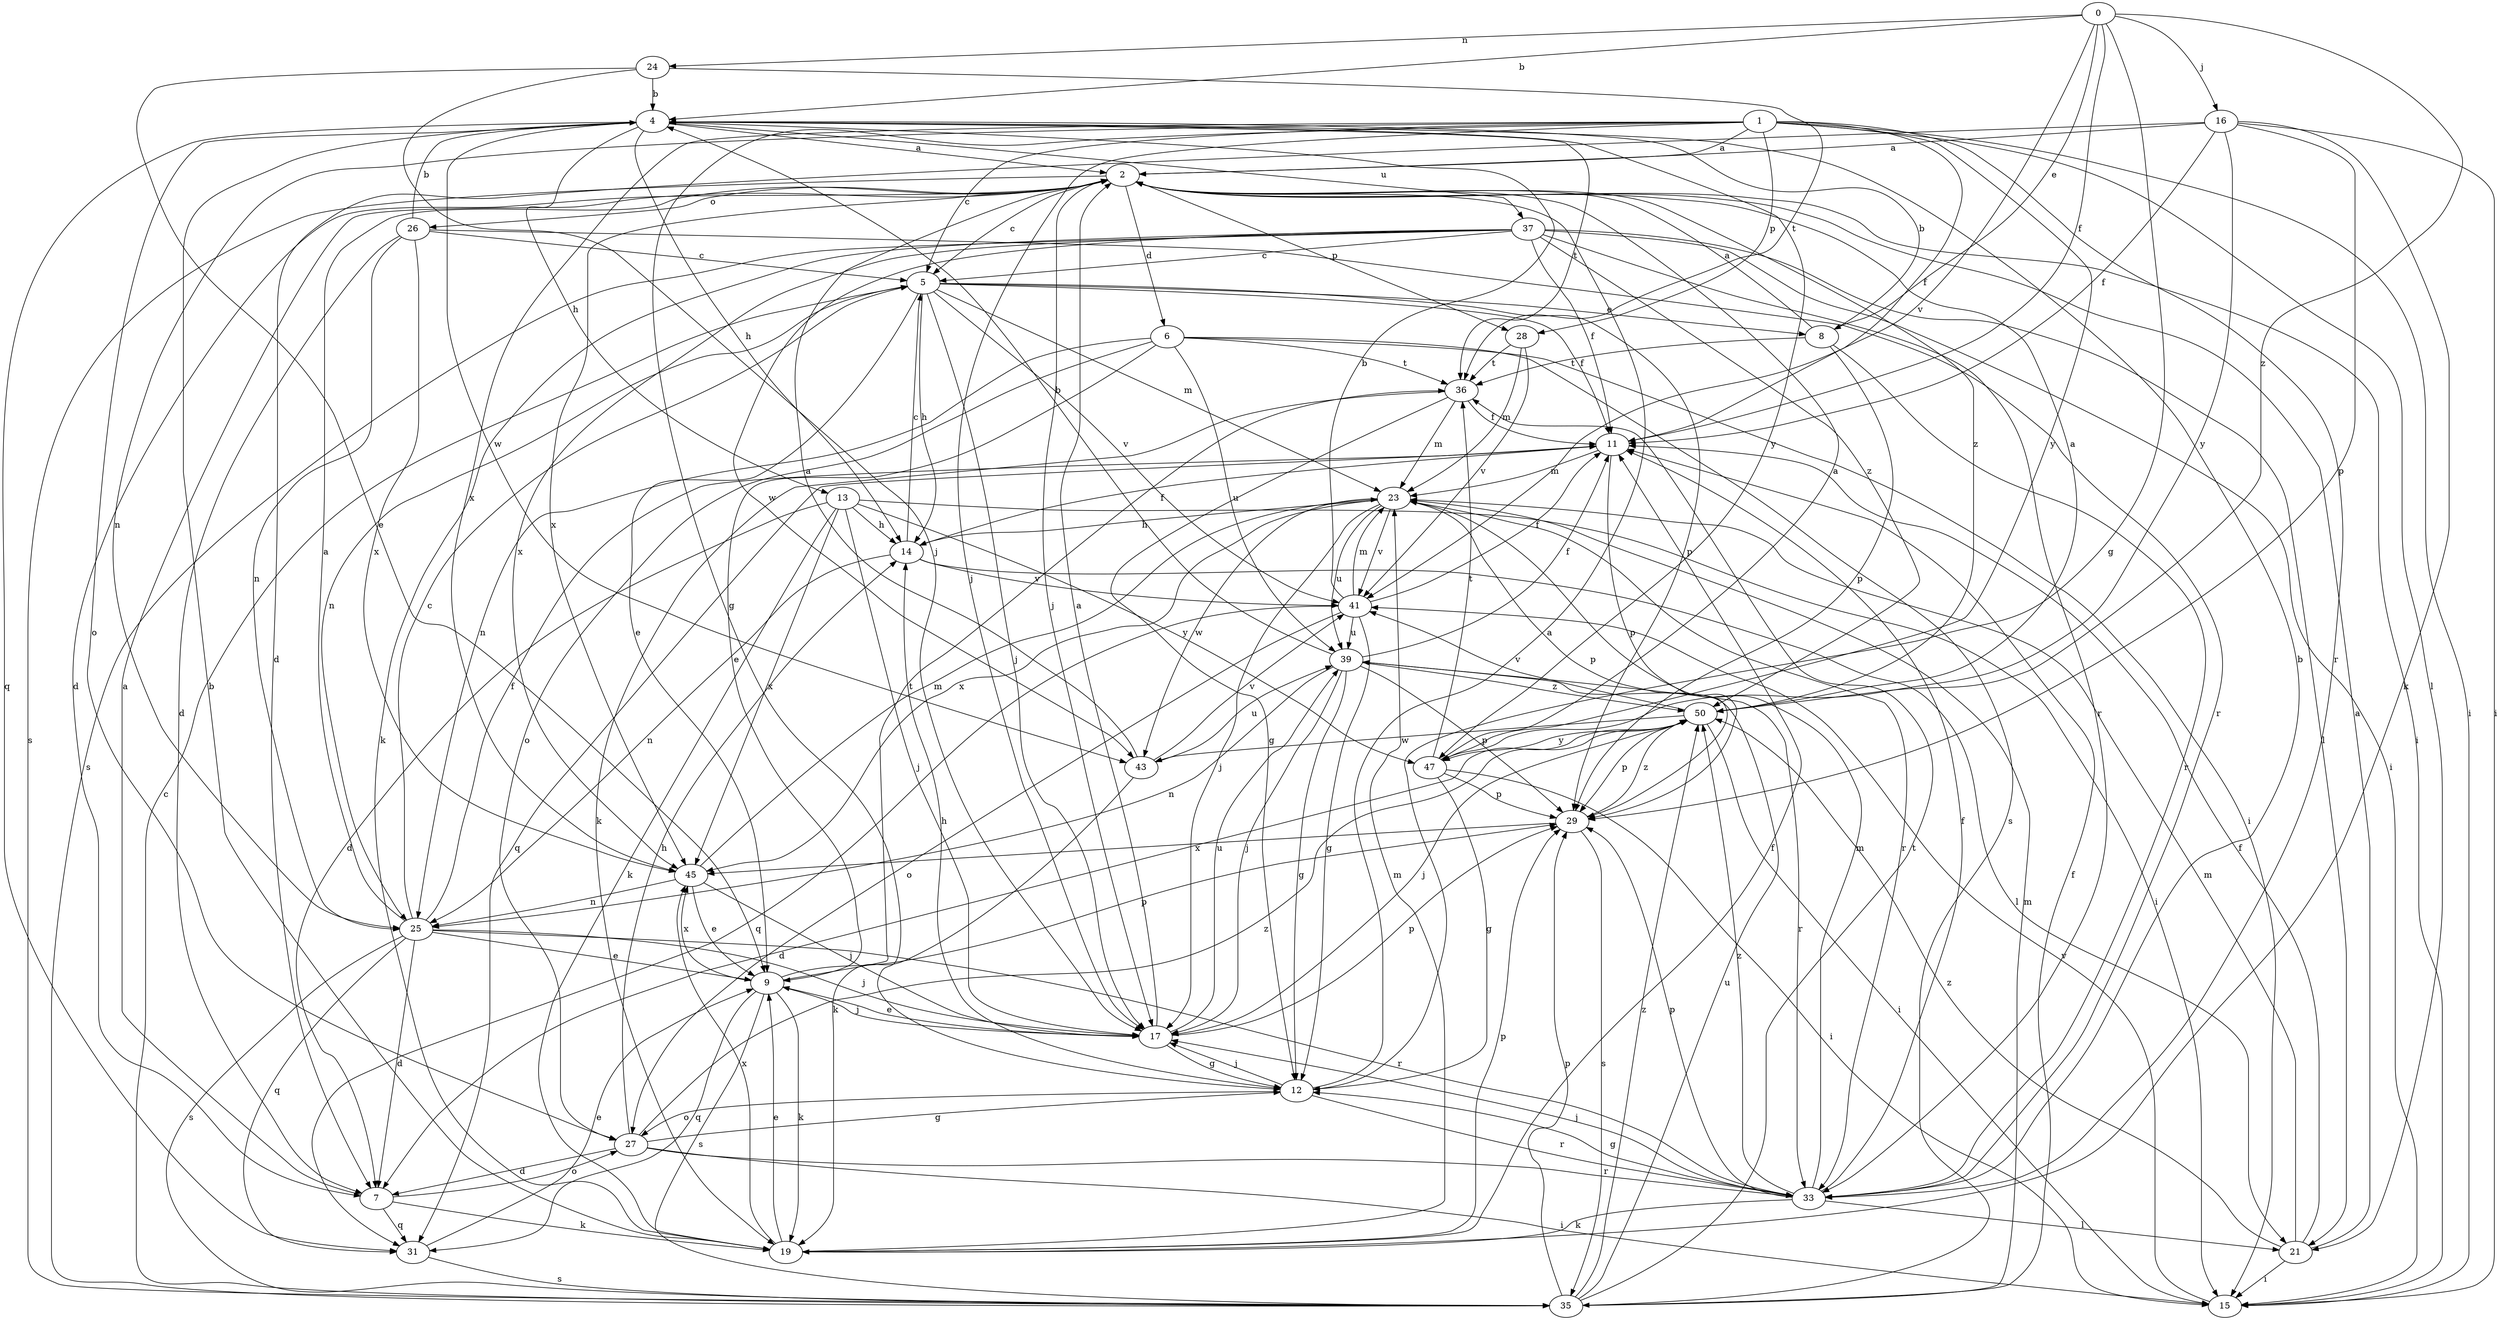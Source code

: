 strict digraph  {
0;
1;
2;
4;
5;
6;
7;
8;
9;
11;
12;
13;
14;
15;
16;
17;
19;
21;
23;
24;
25;
26;
27;
28;
29;
31;
33;
35;
36;
37;
39;
41;
43;
45;
47;
50;
0 -> 4  [label=b];
0 -> 8  [label=e];
0 -> 11  [label=f];
0 -> 12  [label=g];
0 -> 16  [label=j];
0 -> 24  [label=n];
0 -> 41  [label=v];
0 -> 50  [label=z];
1 -> 2  [label=a];
1 -> 5  [label=c];
1 -> 11  [label=f];
1 -> 12  [label=g];
1 -> 15  [label=i];
1 -> 17  [label=j];
1 -> 21  [label=l];
1 -> 25  [label=n];
1 -> 28  [label=p];
1 -> 33  [label=r];
1 -> 45  [label=x];
1 -> 47  [label=y];
2 -> 5  [label=c];
2 -> 6  [label=d];
2 -> 7  [label=d];
2 -> 15  [label=i];
2 -> 17  [label=j];
2 -> 26  [label=o];
2 -> 28  [label=p];
2 -> 35  [label=s];
2 -> 45  [label=x];
2 -> 50  [label=z];
4 -> 2  [label=a];
4 -> 13  [label=h];
4 -> 14  [label=h];
4 -> 27  [label=o];
4 -> 31  [label=q];
4 -> 36  [label=t];
4 -> 37  [label=u];
4 -> 43  [label=w];
4 -> 47  [label=y];
5 -> 8  [label=e];
5 -> 9  [label=e];
5 -> 11  [label=f];
5 -> 14  [label=h];
5 -> 17  [label=j];
5 -> 23  [label=m];
5 -> 25  [label=n];
5 -> 29  [label=p];
5 -> 41  [label=v];
6 -> 9  [label=e];
6 -> 15  [label=i];
6 -> 25  [label=n];
6 -> 27  [label=o];
6 -> 35  [label=s];
6 -> 36  [label=t];
6 -> 39  [label=u];
7 -> 2  [label=a];
7 -> 19  [label=k];
7 -> 27  [label=o];
7 -> 31  [label=q];
8 -> 2  [label=a];
8 -> 4  [label=b];
8 -> 29  [label=p];
8 -> 33  [label=r];
8 -> 36  [label=t];
9 -> 17  [label=j];
9 -> 19  [label=k];
9 -> 29  [label=p];
9 -> 31  [label=q];
9 -> 35  [label=s];
9 -> 36  [label=t];
9 -> 45  [label=x];
11 -> 23  [label=m];
11 -> 29  [label=p];
11 -> 31  [label=q];
12 -> 2  [label=a];
12 -> 14  [label=h];
12 -> 17  [label=j];
12 -> 27  [label=o];
12 -> 33  [label=r];
13 -> 7  [label=d];
13 -> 14  [label=h];
13 -> 15  [label=i];
13 -> 17  [label=j];
13 -> 19  [label=k];
13 -> 45  [label=x];
13 -> 47  [label=y];
14 -> 5  [label=c];
14 -> 11  [label=f];
14 -> 21  [label=l];
14 -> 25  [label=n];
14 -> 41  [label=v];
15 -> 41  [label=v];
16 -> 2  [label=a];
16 -> 7  [label=d];
16 -> 11  [label=f];
16 -> 15  [label=i];
16 -> 19  [label=k];
16 -> 29  [label=p];
16 -> 47  [label=y];
17 -> 2  [label=a];
17 -> 9  [label=e];
17 -> 12  [label=g];
17 -> 29  [label=p];
17 -> 39  [label=u];
19 -> 4  [label=b];
19 -> 9  [label=e];
19 -> 11  [label=f];
19 -> 23  [label=m];
19 -> 29  [label=p];
19 -> 45  [label=x];
21 -> 2  [label=a];
21 -> 11  [label=f];
21 -> 15  [label=i];
21 -> 23  [label=m];
21 -> 50  [label=z];
23 -> 14  [label=h];
23 -> 17  [label=j];
23 -> 29  [label=p];
23 -> 33  [label=r];
23 -> 39  [label=u];
23 -> 41  [label=v];
23 -> 43  [label=w];
23 -> 45  [label=x];
24 -> 4  [label=b];
24 -> 9  [label=e];
24 -> 17  [label=j];
24 -> 36  [label=t];
25 -> 2  [label=a];
25 -> 5  [label=c];
25 -> 7  [label=d];
25 -> 9  [label=e];
25 -> 11  [label=f];
25 -> 17  [label=j];
25 -> 31  [label=q];
25 -> 33  [label=r];
25 -> 35  [label=s];
26 -> 4  [label=b];
26 -> 5  [label=c];
26 -> 7  [label=d];
26 -> 25  [label=n];
26 -> 33  [label=r];
26 -> 45  [label=x];
27 -> 7  [label=d];
27 -> 12  [label=g];
27 -> 14  [label=h];
27 -> 15  [label=i];
27 -> 33  [label=r];
27 -> 50  [label=z];
28 -> 23  [label=m];
28 -> 36  [label=t];
28 -> 41  [label=v];
29 -> 35  [label=s];
29 -> 45  [label=x];
29 -> 50  [label=z];
31 -> 9  [label=e];
31 -> 35  [label=s];
33 -> 4  [label=b];
33 -> 11  [label=f];
33 -> 12  [label=g];
33 -> 17  [label=j];
33 -> 19  [label=k];
33 -> 21  [label=l];
33 -> 23  [label=m];
33 -> 29  [label=p];
33 -> 50  [label=z];
35 -> 5  [label=c];
35 -> 11  [label=f];
35 -> 23  [label=m];
35 -> 29  [label=p];
35 -> 36  [label=t];
35 -> 39  [label=u];
35 -> 50  [label=z];
36 -> 11  [label=f];
36 -> 12  [label=g];
36 -> 19  [label=k];
36 -> 23  [label=m];
37 -> 5  [label=c];
37 -> 11  [label=f];
37 -> 15  [label=i];
37 -> 19  [label=k];
37 -> 21  [label=l];
37 -> 33  [label=r];
37 -> 35  [label=s];
37 -> 43  [label=w];
37 -> 45  [label=x];
37 -> 50  [label=z];
39 -> 4  [label=b];
39 -> 11  [label=f];
39 -> 12  [label=g];
39 -> 17  [label=j];
39 -> 25  [label=n];
39 -> 29  [label=p];
39 -> 33  [label=r];
39 -> 50  [label=z];
41 -> 4  [label=b];
41 -> 11  [label=f];
41 -> 12  [label=g];
41 -> 23  [label=m];
41 -> 27  [label=o];
41 -> 31  [label=q];
41 -> 39  [label=u];
43 -> 2  [label=a];
43 -> 19  [label=k];
43 -> 39  [label=u];
43 -> 41  [label=v];
45 -> 9  [label=e];
45 -> 17  [label=j];
45 -> 23  [label=m];
45 -> 25  [label=n];
47 -> 2  [label=a];
47 -> 12  [label=g];
47 -> 15  [label=i];
47 -> 29  [label=p];
47 -> 36  [label=t];
50 -> 2  [label=a];
50 -> 7  [label=d];
50 -> 15  [label=i];
50 -> 17  [label=j];
50 -> 29  [label=p];
50 -> 41  [label=v];
50 -> 43  [label=w];
50 -> 47  [label=y];
}
